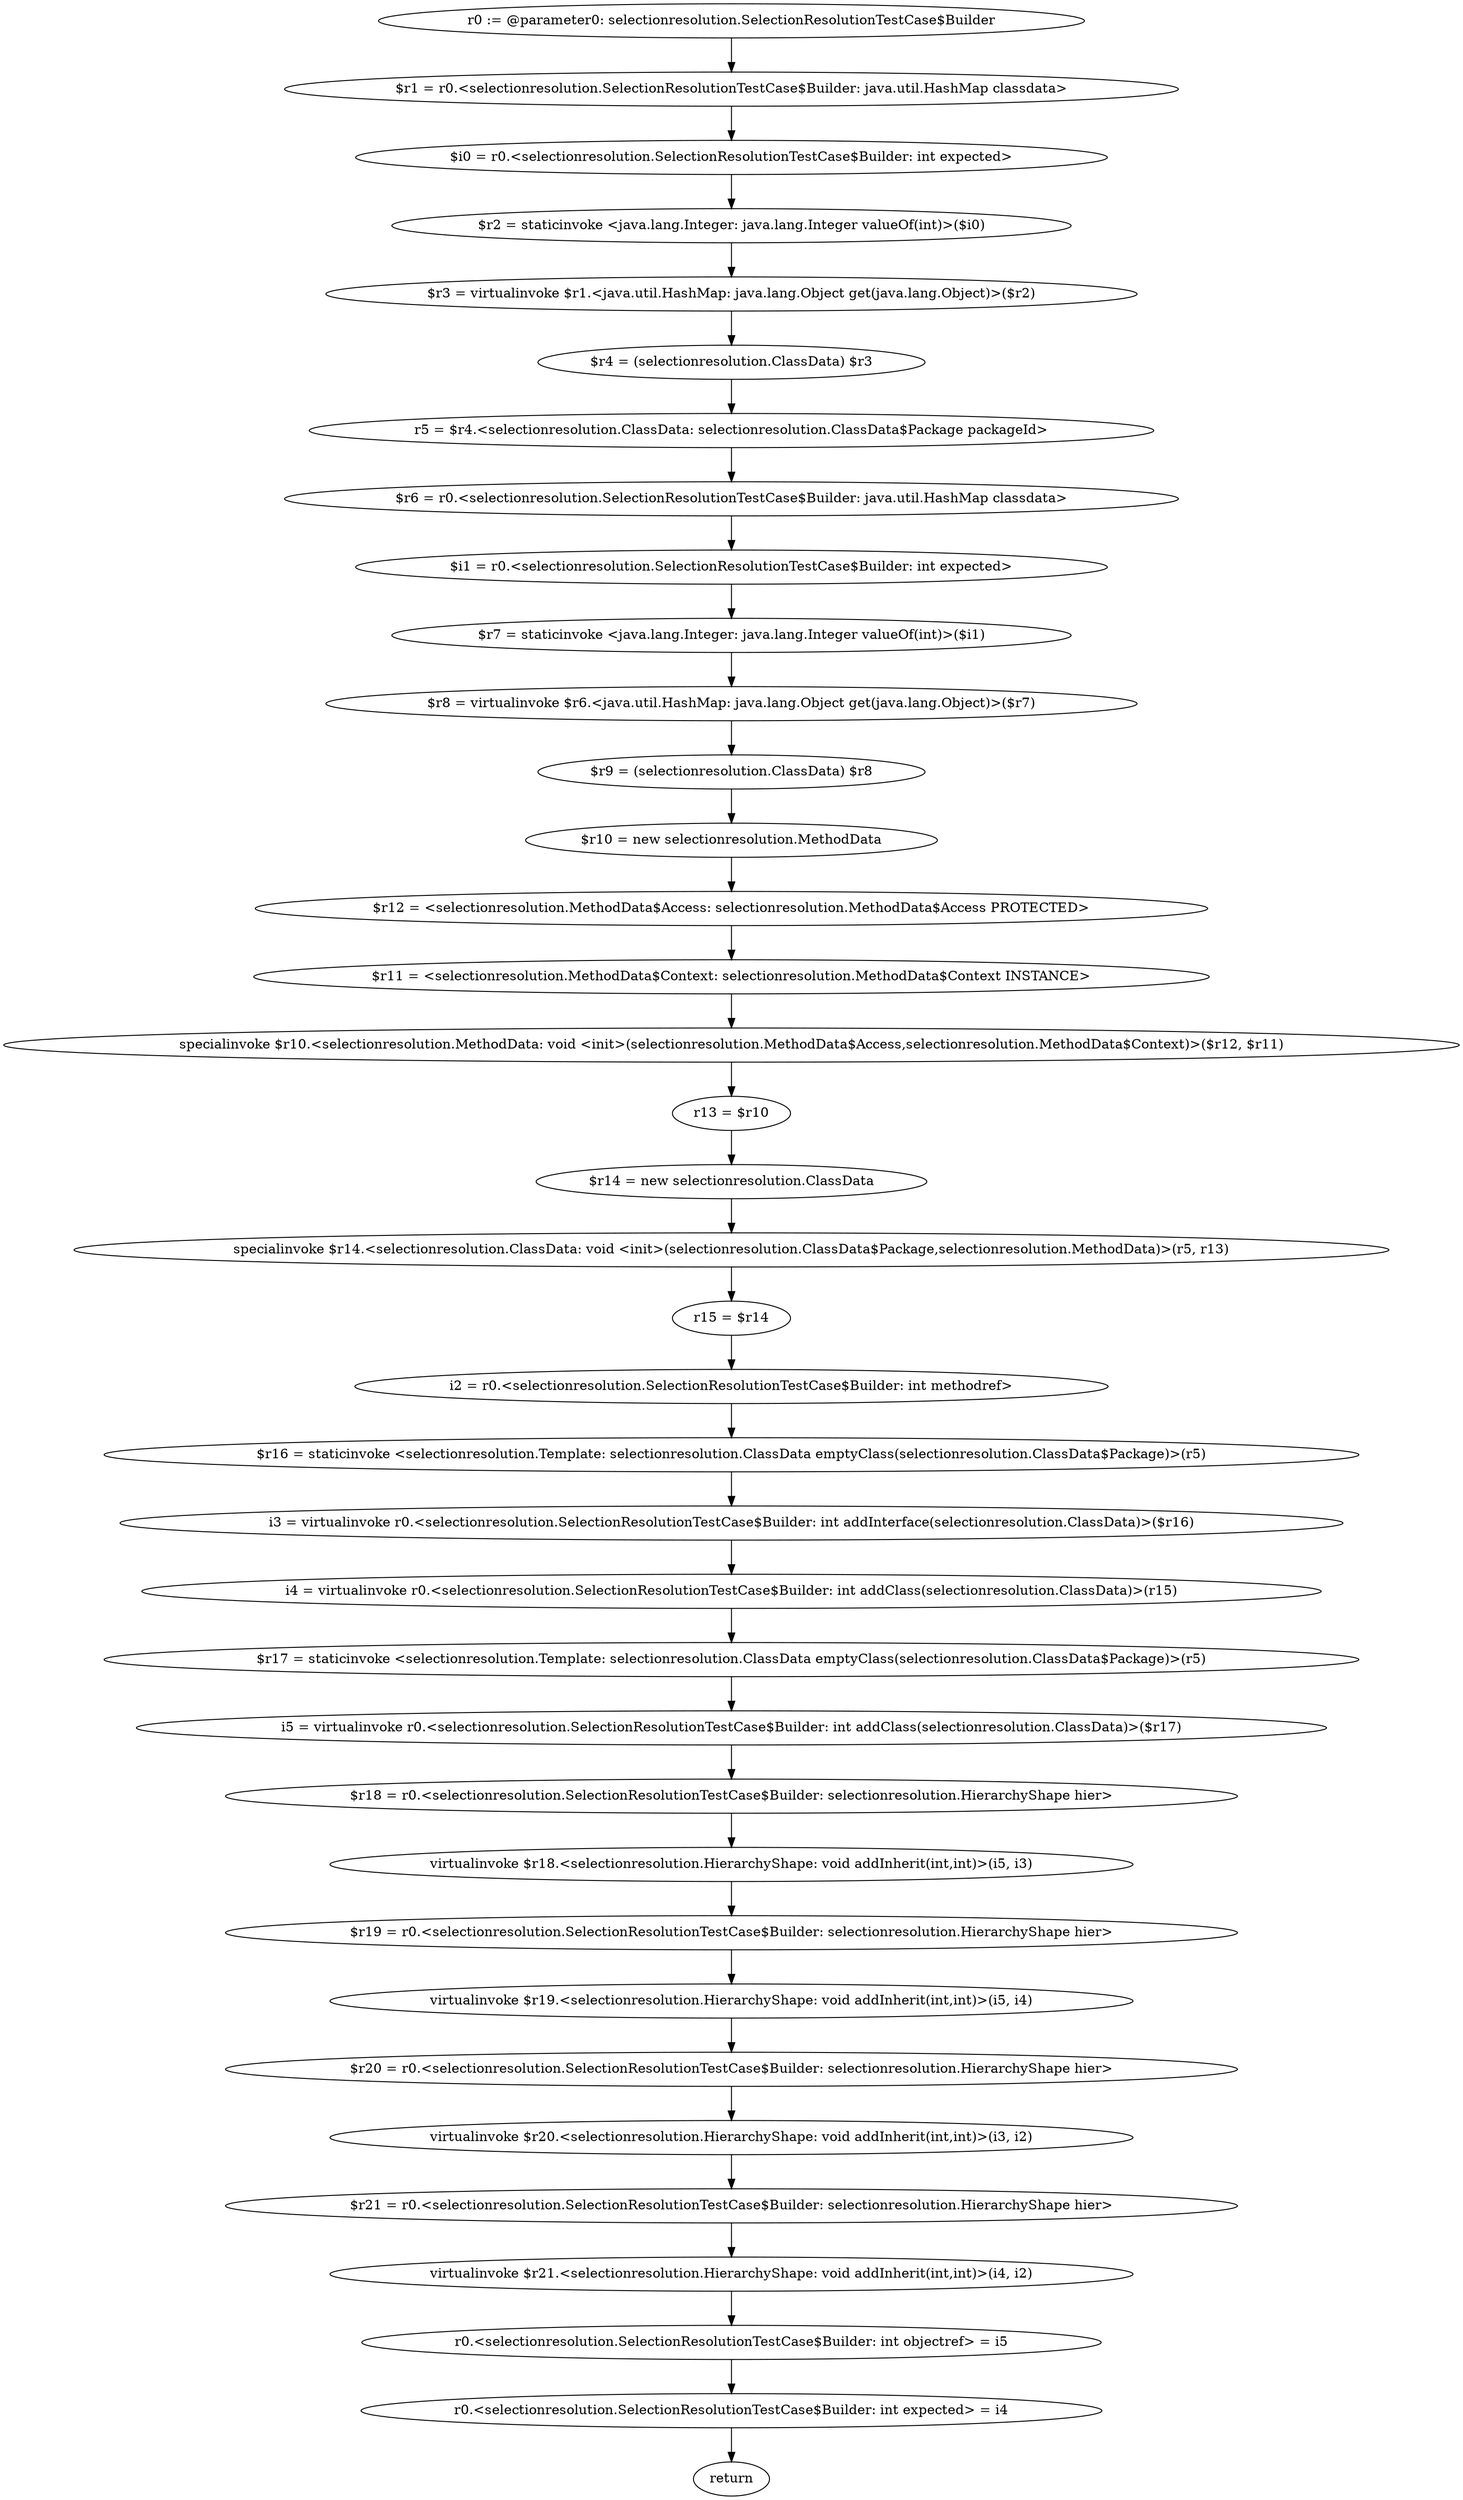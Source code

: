 digraph "unitGraph" {
    "r0 := @parameter0: selectionresolution.SelectionResolutionTestCase$Builder"
    "$r1 = r0.<selectionresolution.SelectionResolutionTestCase$Builder: java.util.HashMap classdata>"
    "$i0 = r0.<selectionresolution.SelectionResolutionTestCase$Builder: int expected>"
    "$r2 = staticinvoke <java.lang.Integer: java.lang.Integer valueOf(int)>($i0)"
    "$r3 = virtualinvoke $r1.<java.util.HashMap: java.lang.Object get(java.lang.Object)>($r2)"
    "$r4 = (selectionresolution.ClassData) $r3"
    "r5 = $r4.<selectionresolution.ClassData: selectionresolution.ClassData$Package packageId>"
    "$r6 = r0.<selectionresolution.SelectionResolutionTestCase$Builder: java.util.HashMap classdata>"
    "$i1 = r0.<selectionresolution.SelectionResolutionTestCase$Builder: int expected>"
    "$r7 = staticinvoke <java.lang.Integer: java.lang.Integer valueOf(int)>($i1)"
    "$r8 = virtualinvoke $r6.<java.util.HashMap: java.lang.Object get(java.lang.Object)>($r7)"
    "$r9 = (selectionresolution.ClassData) $r8"
    "$r10 = new selectionresolution.MethodData"
    "$r12 = <selectionresolution.MethodData$Access: selectionresolution.MethodData$Access PROTECTED>"
    "$r11 = <selectionresolution.MethodData$Context: selectionresolution.MethodData$Context INSTANCE>"
    "specialinvoke $r10.<selectionresolution.MethodData: void <init>(selectionresolution.MethodData$Access,selectionresolution.MethodData$Context)>($r12, $r11)"
    "r13 = $r10"
    "$r14 = new selectionresolution.ClassData"
    "specialinvoke $r14.<selectionresolution.ClassData: void <init>(selectionresolution.ClassData$Package,selectionresolution.MethodData)>(r5, r13)"
    "r15 = $r14"
    "i2 = r0.<selectionresolution.SelectionResolutionTestCase$Builder: int methodref>"
    "$r16 = staticinvoke <selectionresolution.Template: selectionresolution.ClassData emptyClass(selectionresolution.ClassData$Package)>(r5)"
    "i3 = virtualinvoke r0.<selectionresolution.SelectionResolutionTestCase$Builder: int addInterface(selectionresolution.ClassData)>($r16)"
    "i4 = virtualinvoke r0.<selectionresolution.SelectionResolutionTestCase$Builder: int addClass(selectionresolution.ClassData)>(r15)"
    "$r17 = staticinvoke <selectionresolution.Template: selectionresolution.ClassData emptyClass(selectionresolution.ClassData$Package)>(r5)"
    "i5 = virtualinvoke r0.<selectionresolution.SelectionResolutionTestCase$Builder: int addClass(selectionresolution.ClassData)>($r17)"
    "$r18 = r0.<selectionresolution.SelectionResolutionTestCase$Builder: selectionresolution.HierarchyShape hier>"
    "virtualinvoke $r18.<selectionresolution.HierarchyShape: void addInherit(int,int)>(i5, i3)"
    "$r19 = r0.<selectionresolution.SelectionResolutionTestCase$Builder: selectionresolution.HierarchyShape hier>"
    "virtualinvoke $r19.<selectionresolution.HierarchyShape: void addInherit(int,int)>(i5, i4)"
    "$r20 = r0.<selectionresolution.SelectionResolutionTestCase$Builder: selectionresolution.HierarchyShape hier>"
    "virtualinvoke $r20.<selectionresolution.HierarchyShape: void addInherit(int,int)>(i3, i2)"
    "$r21 = r0.<selectionresolution.SelectionResolutionTestCase$Builder: selectionresolution.HierarchyShape hier>"
    "virtualinvoke $r21.<selectionresolution.HierarchyShape: void addInherit(int,int)>(i4, i2)"
    "r0.<selectionresolution.SelectionResolutionTestCase$Builder: int objectref> = i5"
    "r0.<selectionresolution.SelectionResolutionTestCase$Builder: int expected> = i4"
    "return"
    "r0 := @parameter0: selectionresolution.SelectionResolutionTestCase$Builder"->"$r1 = r0.<selectionresolution.SelectionResolutionTestCase$Builder: java.util.HashMap classdata>";
    "$r1 = r0.<selectionresolution.SelectionResolutionTestCase$Builder: java.util.HashMap classdata>"->"$i0 = r0.<selectionresolution.SelectionResolutionTestCase$Builder: int expected>";
    "$i0 = r0.<selectionresolution.SelectionResolutionTestCase$Builder: int expected>"->"$r2 = staticinvoke <java.lang.Integer: java.lang.Integer valueOf(int)>($i0)";
    "$r2 = staticinvoke <java.lang.Integer: java.lang.Integer valueOf(int)>($i0)"->"$r3 = virtualinvoke $r1.<java.util.HashMap: java.lang.Object get(java.lang.Object)>($r2)";
    "$r3 = virtualinvoke $r1.<java.util.HashMap: java.lang.Object get(java.lang.Object)>($r2)"->"$r4 = (selectionresolution.ClassData) $r3";
    "$r4 = (selectionresolution.ClassData) $r3"->"r5 = $r4.<selectionresolution.ClassData: selectionresolution.ClassData$Package packageId>";
    "r5 = $r4.<selectionresolution.ClassData: selectionresolution.ClassData$Package packageId>"->"$r6 = r0.<selectionresolution.SelectionResolutionTestCase$Builder: java.util.HashMap classdata>";
    "$r6 = r0.<selectionresolution.SelectionResolutionTestCase$Builder: java.util.HashMap classdata>"->"$i1 = r0.<selectionresolution.SelectionResolutionTestCase$Builder: int expected>";
    "$i1 = r0.<selectionresolution.SelectionResolutionTestCase$Builder: int expected>"->"$r7 = staticinvoke <java.lang.Integer: java.lang.Integer valueOf(int)>($i1)";
    "$r7 = staticinvoke <java.lang.Integer: java.lang.Integer valueOf(int)>($i1)"->"$r8 = virtualinvoke $r6.<java.util.HashMap: java.lang.Object get(java.lang.Object)>($r7)";
    "$r8 = virtualinvoke $r6.<java.util.HashMap: java.lang.Object get(java.lang.Object)>($r7)"->"$r9 = (selectionresolution.ClassData) $r8";
    "$r9 = (selectionresolution.ClassData) $r8"->"$r10 = new selectionresolution.MethodData";
    "$r10 = new selectionresolution.MethodData"->"$r12 = <selectionresolution.MethodData$Access: selectionresolution.MethodData$Access PROTECTED>";
    "$r12 = <selectionresolution.MethodData$Access: selectionresolution.MethodData$Access PROTECTED>"->"$r11 = <selectionresolution.MethodData$Context: selectionresolution.MethodData$Context INSTANCE>";
    "$r11 = <selectionresolution.MethodData$Context: selectionresolution.MethodData$Context INSTANCE>"->"specialinvoke $r10.<selectionresolution.MethodData: void <init>(selectionresolution.MethodData$Access,selectionresolution.MethodData$Context)>($r12, $r11)";
    "specialinvoke $r10.<selectionresolution.MethodData: void <init>(selectionresolution.MethodData$Access,selectionresolution.MethodData$Context)>($r12, $r11)"->"r13 = $r10";
    "r13 = $r10"->"$r14 = new selectionresolution.ClassData";
    "$r14 = new selectionresolution.ClassData"->"specialinvoke $r14.<selectionresolution.ClassData: void <init>(selectionresolution.ClassData$Package,selectionresolution.MethodData)>(r5, r13)";
    "specialinvoke $r14.<selectionresolution.ClassData: void <init>(selectionresolution.ClassData$Package,selectionresolution.MethodData)>(r5, r13)"->"r15 = $r14";
    "r15 = $r14"->"i2 = r0.<selectionresolution.SelectionResolutionTestCase$Builder: int methodref>";
    "i2 = r0.<selectionresolution.SelectionResolutionTestCase$Builder: int methodref>"->"$r16 = staticinvoke <selectionresolution.Template: selectionresolution.ClassData emptyClass(selectionresolution.ClassData$Package)>(r5)";
    "$r16 = staticinvoke <selectionresolution.Template: selectionresolution.ClassData emptyClass(selectionresolution.ClassData$Package)>(r5)"->"i3 = virtualinvoke r0.<selectionresolution.SelectionResolutionTestCase$Builder: int addInterface(selectionresolution.ClassData)>($r16)";
    "i3 = virtualinvoke r0.<selectionresolution.SelectionResolutionTestCase$Builder: int addInterface(selectionresolution.ClassData)>($r16)"->"i4 = virtualinvoke r0.<selectionresolution.SelectionResolutionTestCase$Builder: int addClass(selectionresolution.ClassData)>(r15)";
    "i4 = virtualinvoke r0.<selectionresolution.SelectionResolutionTestCase$Builder: int addClass(selectionresolution.ClassData)>(r15)"->"$r17 = staticinvoke <selectionresolution.Template: selectionresolution.ClassData emptyClass(selectionresolution.ClassData$Package)>(r5)";
    "$r17 = staticinvoke <selectionresolution.Template: selectionresolution.ClassData emptyClass(selectionresolution.ClassData$Package)>(r5)"->"i5 = virtualinvoke r0.<selectionresolution.SelectionResolutionTestCase$Builder: int addClass(selectionresolution.ClassData)>($r17)";
    "i5 = virtualinvoke r0.<selectionresolution.SelectionResolutionTestCase$Builder: int addClass(selectionresolution.ClassData)>($r17)"->"$r18 = r0.<selectionresolution.SelectionResolutionTestCase$Builder: selectionresolution.HierarchyShape hier>";
    "$r18 = r0.<selectionresolution.SelectionResolutionTestCase$Builder: selectionresolution.HierarchyShape hier>"->"virtualinvoke $r18.<selectionresolution.HierarchyShape: void addInherit(int,int)>(i5, i3)";
    "virtualinvoke $r18.<selectionresolution.HierarchyShape: void addInherit(int,int)>(i5, i3)"->"$r19 = r0.<selectionresolution.SelectionResolutionTestCase$Builder: selectionresolution.HierarchyShape hier>";
    "$r19 = r0.<selectionresolution.SelectionResolutionTestCase$Builder: selectionresolution.HierarchyShape hier>"->"virtualinvoke $r19.<selectionresolution.HierarchyShape: void addInherit(int,int)>(i5, i4)";
    "virtualinvoke $r19.<selectionresolution.HierarchyShape: void addInherit(int,int)>(i5, i4)"->"$r20 = r0.<selectionresolution.SelectionResolutionTestCase$Builder: selectionresolution.HierarchyShape hier>";
    "$r20 = r0.<selectionresolution.SelectionResolutionTestCase$Builder: selectionresolution.HierarchyShape hier>"->"virtualinvoke $r20.<selectionresolution.HierarchyShape: void addInherit(int,int)>(i3, i2)";
    "virtualinvoke $r20.<selectionresolution.HierarchyShape: void addInherit(int,int)>(i3, i2)"->"$r21 = r0.<selectionresolution.SelectionResolutionTestCase$Builder: selectionresolution.HierarchyShape hier>";
    "$r21 = r0.<selectionresolution.SelectionResolutionTestCase$Builder: selectionresolution.HierarchyShape hier>"->"virtualinvoke $r21.<selectionresolution.HierarchyShape: void addInherit(int,int)>(i4, i2)";
    "virtualinvoke $r21.<selectionresolution.HierarchyShape: void addInherit(int,int)>(i4, i2)"->"r0.<selectionresolution.SelectionResolutionTestCase$Builder: int objectref> = i5";
    "r0.<selectionresolution.SelectionResolutionTestCase$Builder: int objectref> = i5"->"r0.<selectionresolution.SelectionResolutionTestCase$Builder: int expected> = i4";
    "r0.<selectionresolution.SelectionResolutionTestCase$Builder: int expected> = i4"->"return";
}
